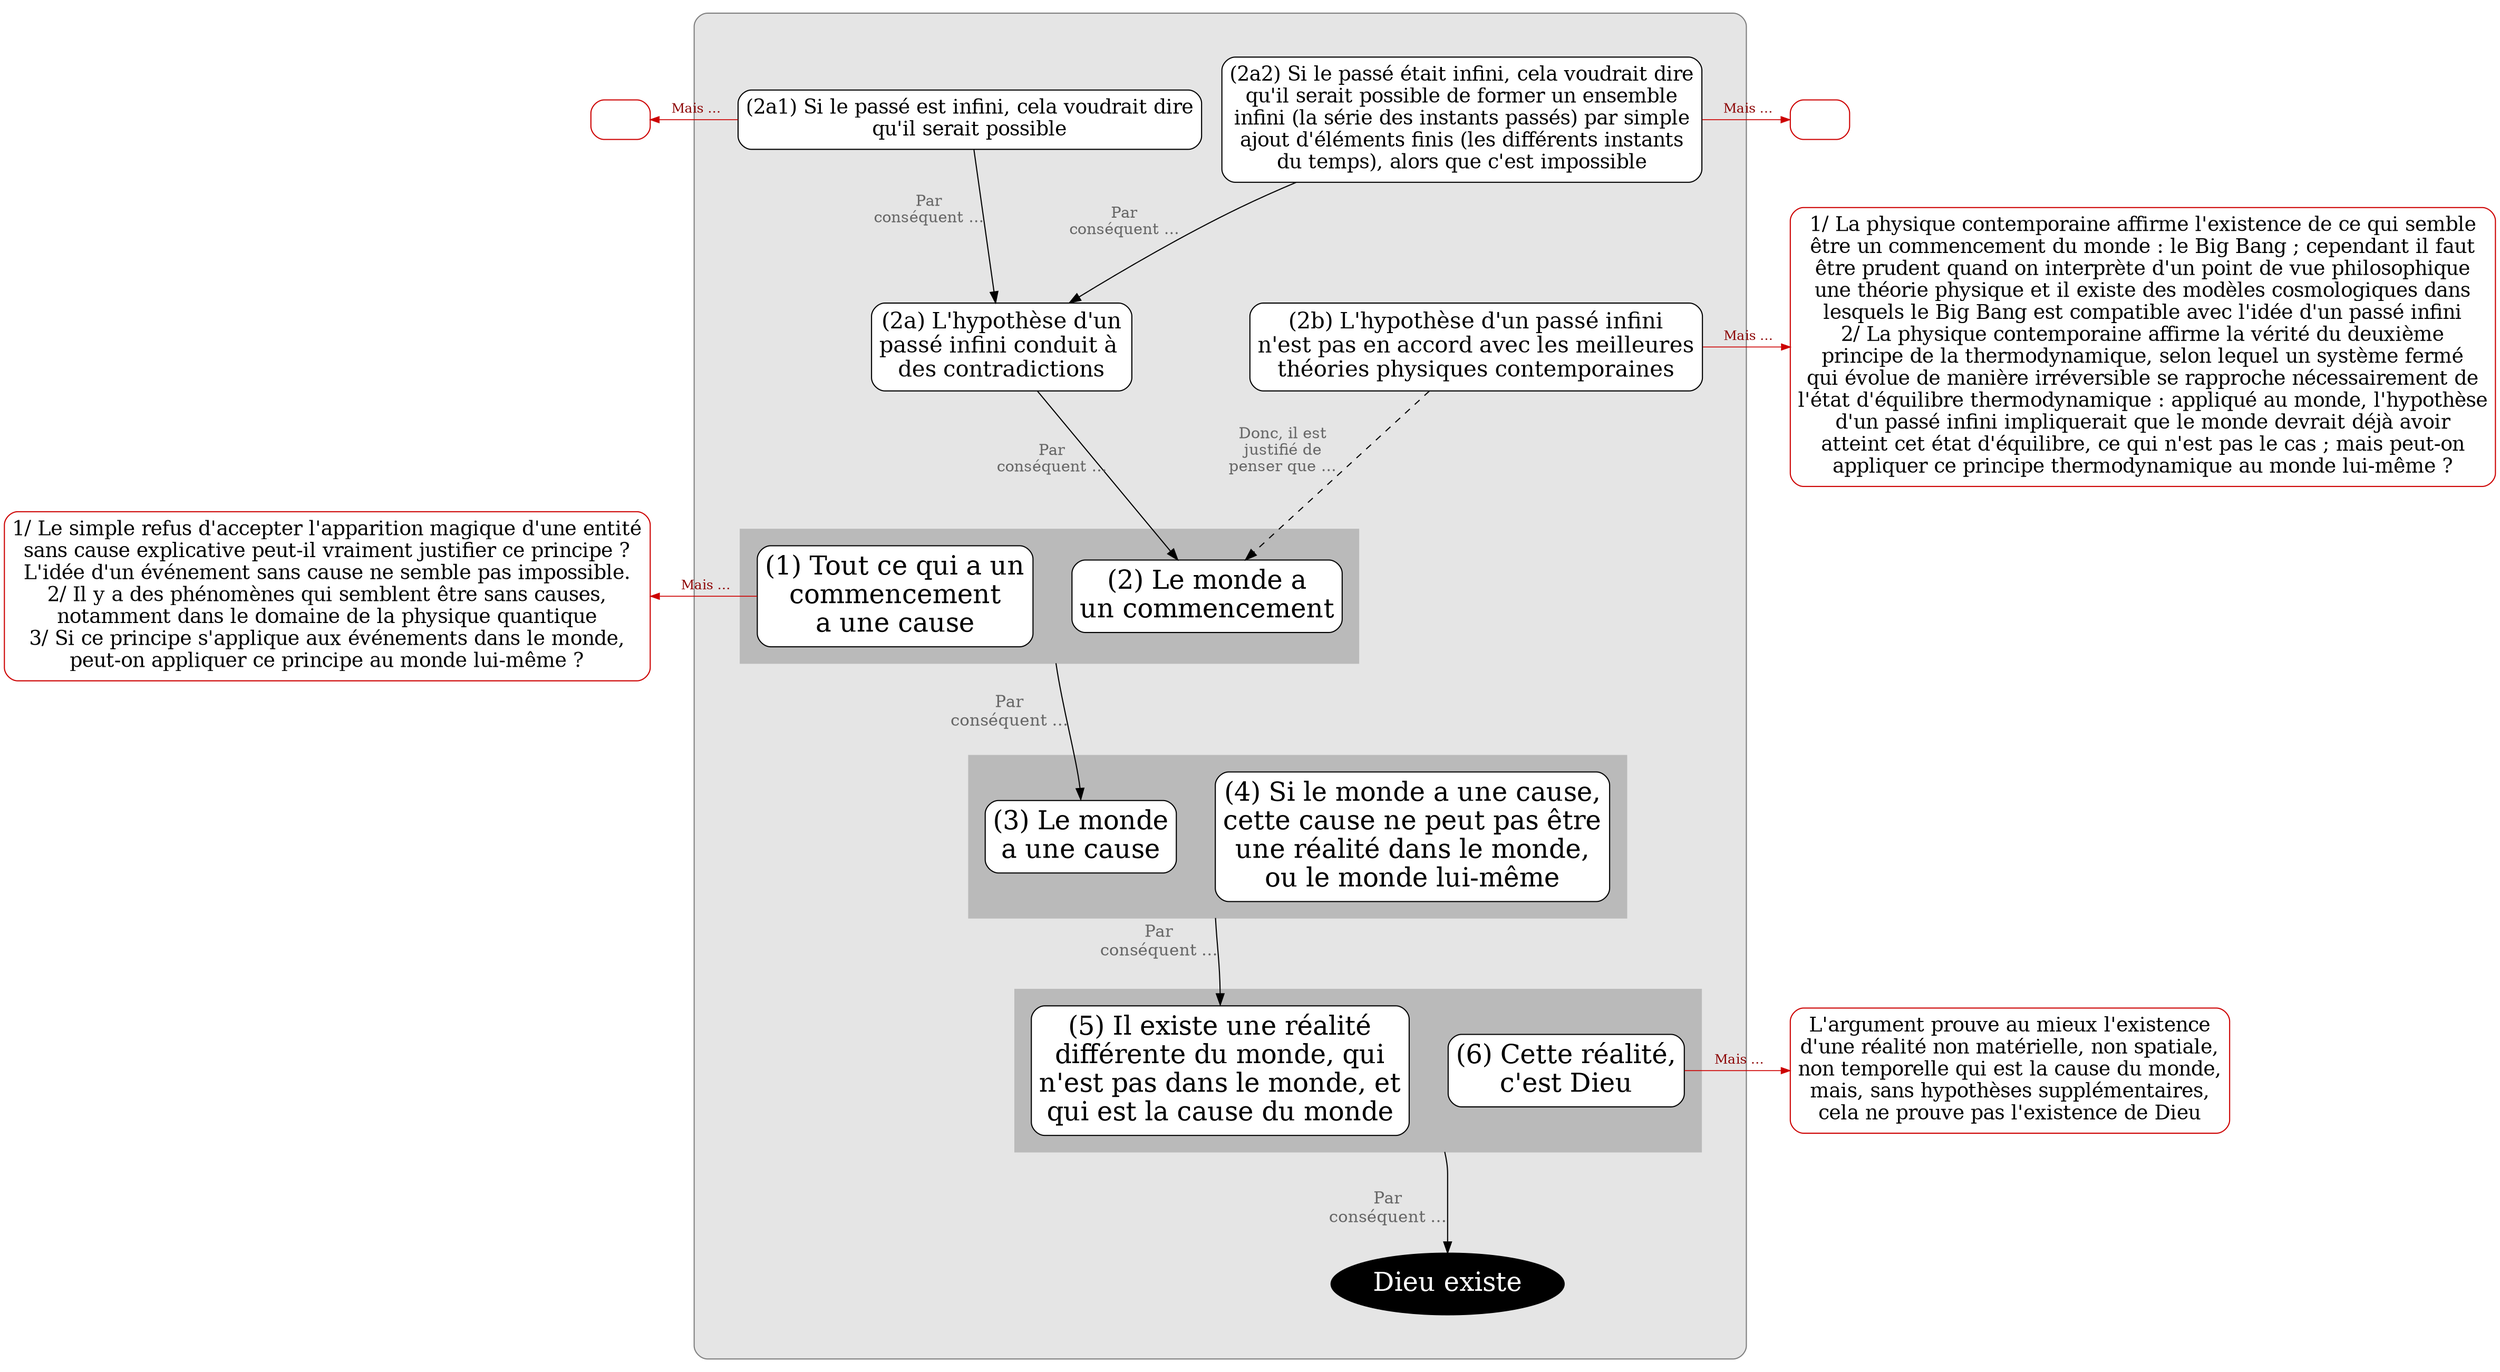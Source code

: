 digraph G {
splines=true
newrank=true
compound=true
ranksep=0.3

node[color=red3, style="rounded, filled", shape="box", fillcolor=white, penwidth=1, fontcolor=black, fontsize=18, margin=0.1]

o2a1[label=""]

o1[label="1/ Le simple refus d'accepter l'apparition magique d'une entité
sans cause explicative peut-il vraiment justifier ce principe ?
L'idée d'un événement sans cause ne semble pas impossible.
2/ Il y a des phénomènes qui semblent être sans causes,
notamment dans le domaine de la physique quantique
3/ Si ce principe s'applique aux événements dans le monde,
peut-on appliquer ce principe au monde lui-même ?"]

node[shape=box, fillcolor=white, style="filled,rounded", color=black, fontsize=24, penwidth=1,fontcolor=black, margin=0.1]
edge[minlen=2,color=red3, penwidth=0.8, arrowsize=0.8, label=" Mais …", fontcolor=red4,fontsize=12]
{rank=same;o1->p1[dir=back]}




subgraph cluster_0 {
bgcolor=grey90
style=rounded
color=grey50
margin=40



node[shape=box, fillcolor=white, style="filled,rounded", color=black]
edge[label="",xlabel="Par
conséquent …",fontcolor=grey40;fontsize=15,minlen=3,color=black,penwidth=1, arrowsize=1]


{
node[fontsize=18]
p2a2[label="(2a2) Si le passé était infini, cela voudrait dire
qu'il serait possible de former un ensemble
infini (la série des instants passés) par simple
ajout d'éléments finis (les différents instants
du temps), alors que c'est impossible"]
p2a1[label="(2a1) Si le passé est infini, cela voudrait dire
qu'il serait possible"]
node[fontsize=20]
p2b[label="(2b) L'hypothèse d'un passé infini
n'est pas en accord avec les meilleures
théories physiques contemporaines"]
p2a[label="(2a) L'hypothèse d'un
passé infini conduit à 
des contradictions"]
}

p2a2->p2a[minlen=1, fontsize=14]
p2a1->p2a[minlen=1, fontsize=14]
p2a->p2[minlen=1, fontsize=14]
p2b->p2[style="dashed", xlabel="Donc, il est
justifié de
penser que …",minlen=1, fontsize=14]
{rank=same;p2a->p2b[style=invis,minlen=3]}

subgraph cluster_1 {
style="box"
margin=15
bgcolor=grey73
color=grey73
p1[label="(1) Tout ce qui a un
commencement
a une cause"]

p2[label="(2) Le monde a
un commencement"]
}

//p1->p2[style=invis,xlabel="",minlen=1]
{rank=same;p1->p2[style=invis,xlabel="",minlen=1]}

p2:w->p3:n[ltail=cluster_1]
//p2:w->p3:n[ltail=cluster_1]


subgraph cluster_2 {
style="box"
margin=15
bgcolor=grey73
color=grey73
p3[label="(3) Le monde
a une cause"]
p4[label="(4) Si le monde a une cause,
cette cause ne peut pas être
une réalité dans le monde,
ou le monde lui-même"]
}
{rank=same;p3->p4[style=invis,xlabel="",minlen=1]}

p4:w->p5:n[ltail=cluster_2]


subgraph cluster_3 {
style="box"
margin=15
bgcolor=grey73
color=grey73
p5[label="(5) Il existe une réalité
différente du monde, qui
n'est pas dans le monde, et
qui est la cause du monde"]
p6[label="(6) Cette réalité,
c'est Dieu"]
}

{rank=same;p5->p6[style=invis,xlabel="",minlen=1]}

p6:w->C:n[ltail=cluster_3,minlen=4]

C[label="Dieu existe",fillcolor=black, fontcolor=white, color=black, shape=ellipse]


}

node[color=red3, style="rounded, filled", shape="box", fillcolor=white, penwidth=1, fontcolor=black, fontsize=18, margin=0.1]

o2b[label="1/ La physique contemporaine affirme l'existence de ce qui semble
être un commencement du monde : le Big Bang ; cependant il faut
être prudent quand on interprète d'un point de vue philosophique
une théorie physique et il existe des modèles cosmologiques dans
lesquels le Big Bang est compatible avec l'idée d'un passé infini
2/ La physique contemporaine affirme la vérité du deuxième
principe de la thermodynamique, selon lequel un système fermé
qui évolue de manière irréversible se rapproche nécessairement de
l'état d'équilibre thermodynamique : appliqué au monde, l'hypothèse
d'un passé infini impliquerait que le monde devrait déjà avoir
atteint cet état d'équilibre, ce qui n'est pas le cas ; mais peut-on
appliquer ce principe thermodynamique au monde lui-même ?"]
{rank=same;p2b->o2b}

o6[label="L'argument prouve au mieux l'existence
d'une réalité non matérielle, non spatiale,
non temporelle qui est la cause du monde,
mais, sans hypothèses supplémentaires,
cela ne prouve pas l'existence de Dieu"]
{rank=same;p6->o6}

o2a2[label=""]

{rank=same;p2a2->o2a2}

{rank=same;o2a1->p2a1[dir=back]}

}
